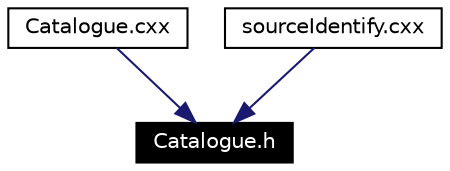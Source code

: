 digraph inheritance
{
  Node27 [shape="box",label="Catalogue.h",fontsize=10,height=0.2,width=0.4,fontname="Helvetica",color="black",style="filled" fontcolor="white"];
  Node28 -> Node27 [color="midnightblue",fontsize=10,style="solid",fontname="Helvetica"];
  Node28 [shape="box",label="Catalogue.cxx",fontsize=10,height=0.2,width=0.4,fontname="Helvetica",color="black",URL="$_catalogue_8cxx.html"];
  Node29 -> Node27 [color="midnightblue",fontsize=10,style="solid",fontname="Helvetica"];
  Node29 [shape="box",label="sourceIdentify.cxx",fontsize=10,height=0.2,width=0.4,fontname="Helvetica",color="black",URL="$source_identify_8cxx.html"];
}
